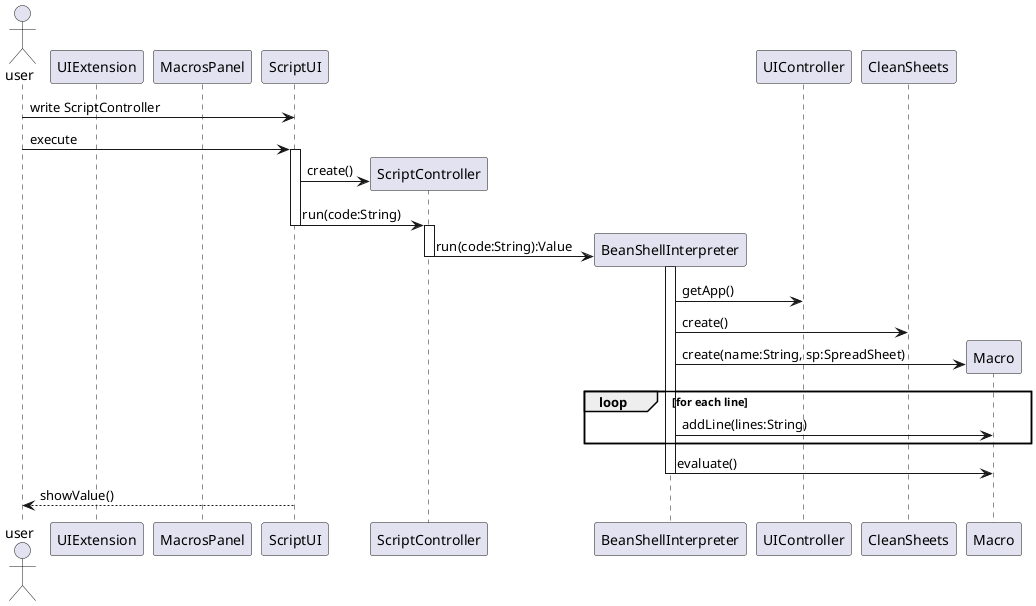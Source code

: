 
'1150710@isep.ipp.pt
@startuml beanshell_7.2_DS.png
    skinparam handwritten false
    skinparam monochrome false
    skinparam packageStyle rect
    skinparam defaultFontName FG Virgil
    skinparam shadowing false
actor user
participant UIExtension 
participant MacrosPanel
participant ScriptUI




user -> ScriptUI : write ScriptController
user -> ScriptUI : execute
activate ScriptUI
create ScriptController
ScriptUI -> ScriptController : create()
ScriptUI -> ScriptController : run(code:String)
deactivate ScriptUI
activate ScriptController
create BeanShellInterpreter
ScriptController -> BeanShellInterpreter : run(code:String):Value
deactivate ScriptController
activate BeanShellInterpreter


participant UIController
BeanShellInterpreter -> UIController : getApp()
participant CleanSheets
BeanShellInterpreter -> CleanSheets : create()


create Macro
BeanShellInterpreter -> Macro : create(name:String, sp:SpreadSheet)
loop for each line
    BeanShellInterpreter -> Macro : addLine(lines:String)
end loop


BeanShellInterpreter -> Macro : evaluate()

deactivate BeanShellInterpreter
ScriptUI --> user : showValue()
deactivate ScriptUI

@enduml